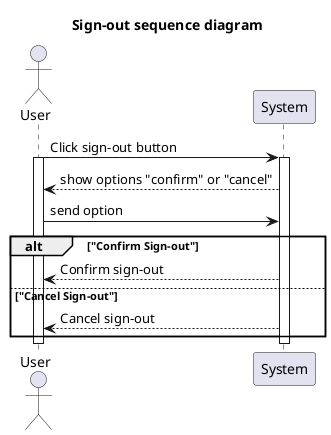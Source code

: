@startuml
title Sign-out sequence diagram

actor User
participant System


  User -> System: Click sign-out button
  activate System
  activate User
  System --> User: show options "confirm" or "cancel"
  User -> System : send option
  alt "Confirm Sign-out"
    System --> User: Confirm sign-out
  else "Cancel Sign-out"
    System --> User: Cancel sign-out
    
  end

  deactivate System
deactivate User

@enduml
